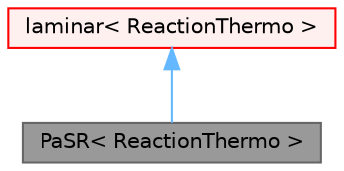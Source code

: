 digraph "PaSR&lt; ReactionThermo &gt;"
{
 // LATEX_PDF_SIZE
  bgcolor="transparent";
  edge [fontname=Helvetica,fontsize=10,labelfontname=Helvetica,labelfontsize=10];
  node [fontname=Helvetica,fontsize=10,shape=box,height=0.2,width=0.4];
  Node1 [id="Node000001",label="PaSR\< ReactionThermo \>",height=0.2,width=0.4,color="gray40", fillcolor="grey60", style="filled", fontcolor="black",tooltip="Partially stirred reactor turbulent combustion model."];
  Node2 -> Node1 [id="edge1_Node000001_Node000002",dir="back",color="steelblue1",style="solid",tooltip=" "];
  Node2 [id="Node000002",label="laminar\< ReactionThermo \>",height=0.2,width=0.4,color="red", fillcolor="#FFF0F0", style="filled",URL="$classFoam_1_1combustionModels_1_1laminar.html",tooltip="Laminar combustion model."];
}

